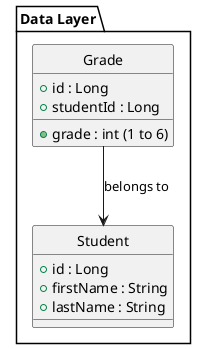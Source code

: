 @startuml
skinparam style strictuml

package "Data Layer" {
  class Student {
    + id : Long
    + firstName : String
    + lastName : String
  }

  class Grade {
    + id : Long
    + grade : int (1 to 6)
    + studentId : Long
  }

}

Grade --> Student : "belongs to"
@enduml